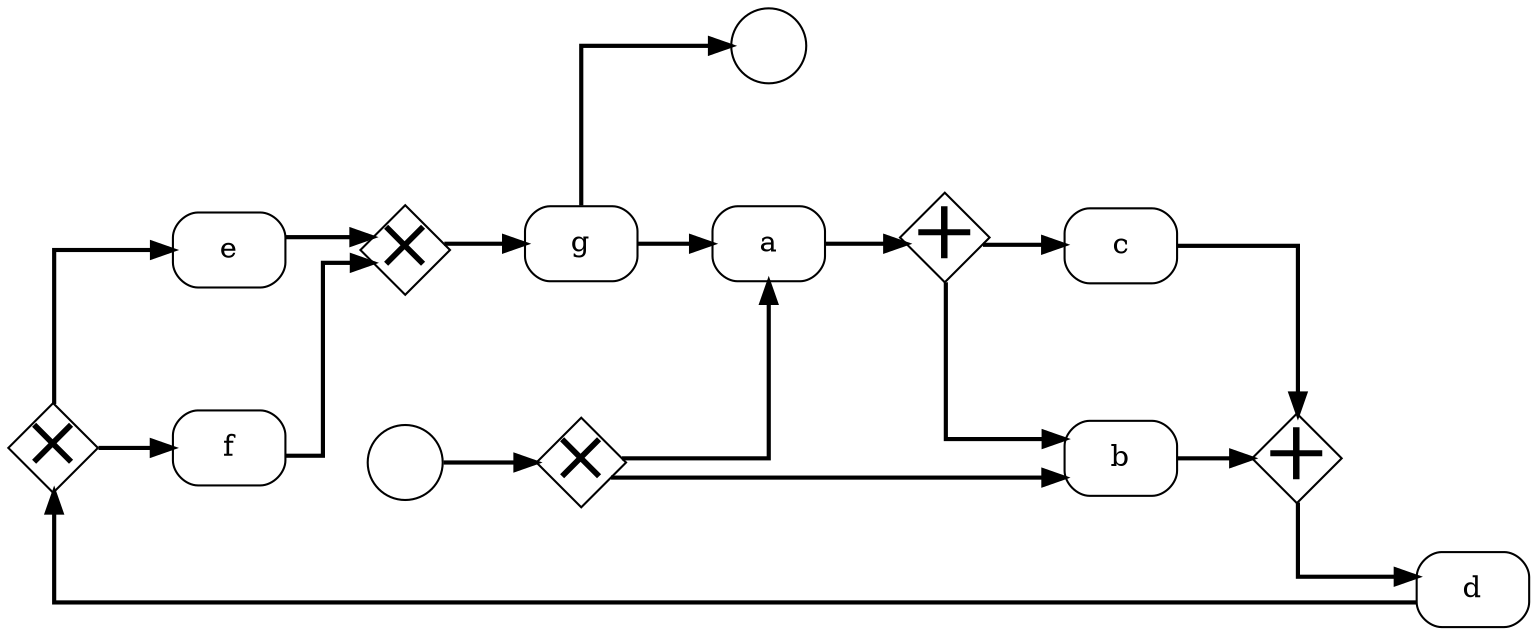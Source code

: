 digraph {
	graph [nodesep=0.8 rankdir=LR splines=ortho]
	node [shape=Mrecord]
	edge [penwidth=2]
	"XORs d->['f', 'e']" [label="×" fixedsize=true fontsize=35 height=.6 shape=diamond width=.6]
	d -> "XORs d->['f', 'e']"
	"XORs d->['f', 'e']" -> f
	"XORs d->['f', 'e']" -> e
	"ANDs a->['c', 'b']" [label="+" fixedsize=true fontsize=40 height=.6 shape=diamond width=.6]
	a -> "ANDs a->['c', 'b']"
	"ANDs a->['c', 'b']" -> c
	"ANDs a->['c', 'b']" -> b
	"ANDm ['b', 'c']->d" [label="+" fixedsize=true fontsize=40 height=.6 shape=diamond width=.6]
	"ANDm ['b', 'c']->d" -> d
	b -> "ANDm ['b', 'c']->d"
	c -> "ANDm ['b', 'c']->d"
	"XORm ['e', 'f']->g" [label="×" fixedsize=true fontsize=35 height=.6 shape=diamond width=.6]
	"XORm ['e', 'f']->g" -> g
	e -> "XORm ['e', 'f']->g"
	f -> "XORm ['e', 'f']->g"
	g -> a
	start [label="" shape=circle]
	"XORs start->{'b', 'a'}" [label="×" fixedsize=true fontsize=35 height=.6 shape=diamond width=.6]
	start -> "XORs start->{'b', 'a'}"
	"XORs start->{'b', 'a'}" -> b
	"XORs start->{'b', 'a'}" -> a
	end [label="" shape=circle]
	g -> end
}
